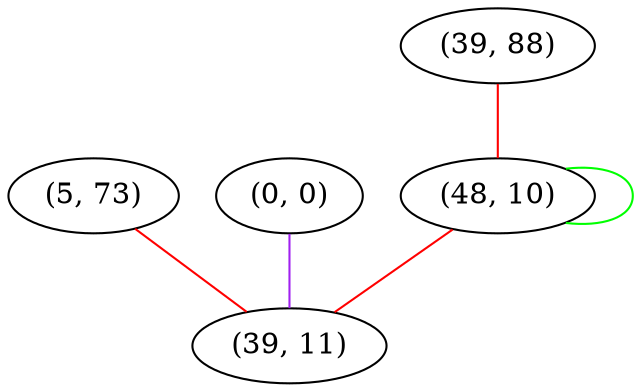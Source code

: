 graph "" {
"(5, 73)";
"(0, 0)";
"(39, 88)";
"(48, 10)";
"(39, 11)";
"(5, 73)" -- "(39, 11)"  [color=red, key=0, weight=1];
"(0, 0)" -- "(39, 11)"  [color=purple, key=0, weight=4];
"(39, 88)" -- "(48, 10)"  [color=red, key=0, weight=1];
"(48, 10)" -- "(39, 11)"  [color=red, key=0, weight=1];
"(48, 10)" -- "(48, 10)"  [color=green, key=0, weight=2];
}
